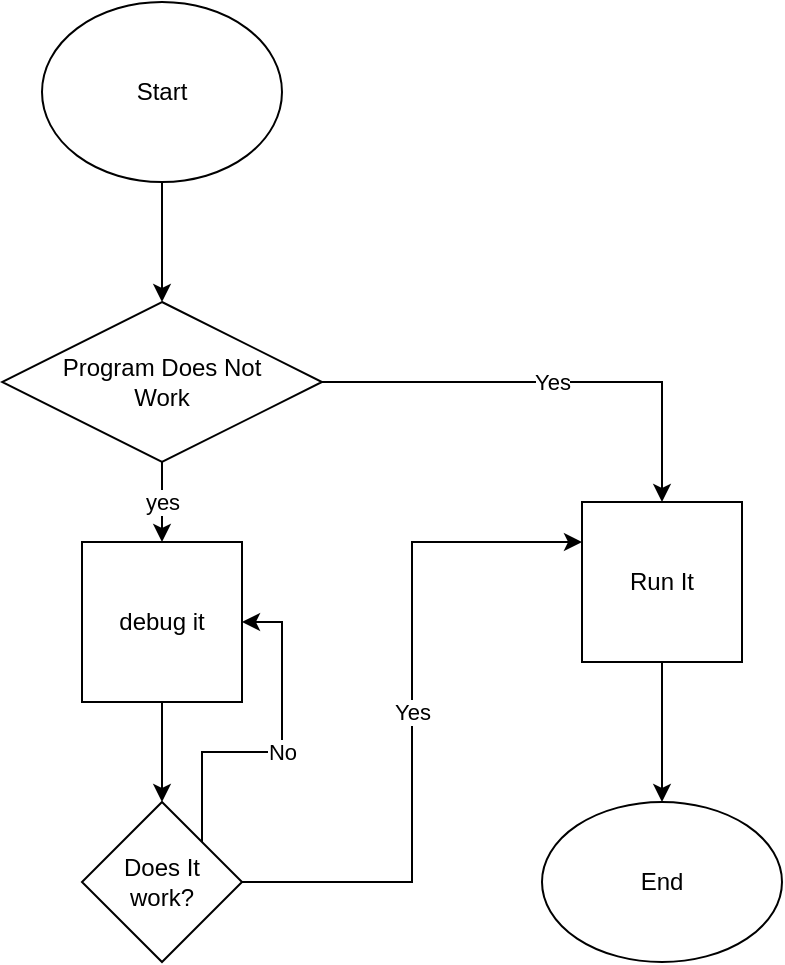 <mxfile version="14.4.4" type="github">
  <diagram id="C5RBs43oDa-KdzZeNtuy" name="Page-1">
    <mxGraphModel dx="868" dy="474" grid="1" gridSize="10" guides="1" tooltips="1" connect="1" arrows="1" fold="1" page="1" pageScale="1" pageWidth="1169" pageHeight="827" math="0" shadow="0">
      <root>
        <mxCell id="WIyWlLk6GJQsqaUBKTNV-0" />
        <mxCell id="WIyWlLk6GJQsqaUBKTNV-1" parent="WIyWlLk6GJQsqaUBKTNV-0" />
        <mxCell id="varcEexALoRR3PXCzrGx-5" style="edgeStyle=orthogonalEdgeStyle;rounded=0;orthogonalLoop=1;jettySize=auto;html=1;" edge="1" parent="WIyWlLk6GJQsqaUBKTNV-1" source="varcEexALoRR3PXCzrGx-1" target="varcEexALoRR3PXCzrGx-4">
          <mxGeometry relative="1" as="geometry">
            <Array as="points">
              <mxPoint x="400" y="500" />
              <mxPoint x="400" y="500" />
            </Array>
          </mxGeometry>
        </mxCell>
        <mxCell id="varcEexALoRR3PXCzrGx-1" value="Start" style="ellipse;whiteSpace=wrap;html=1;" vertex="1" parent="WIyWlLk6GJQsqaUBKTNV-1">
          <mxGeometry x="340" y="410" width="120" height="90" as="geometry" />
        </mxCell>
        <mxCell id="varcEexALoRR3PXCzrGx-7" value="yes" style="edgeStyle=orthogonalEdgeStyle;rounded=0;orthogonalLoop=1;jettySize=auto;html=1;" edge="1" parent="WIyWlLk6GJQsqaUBKTNV-1" source="varcEexALoRR3PXCzrGx-4" target="varcEexALoRR3PXCzrGx-6">
          <mxGeometry relative="1" as="geometry" />
        </mxCell>
        <mxCell id="varcEexALoRR3PXCzrGx-15" value="Yes" style="edgeStyle=orthogonalEdgeStyle;rounded=0;orthogonalLoop=1;jettySize=auto;html=1;entryX=0.5;entryY=0;entryDx=0;entryDy=0;" edge="1" parent="WIyWlLk6GJQsqaUBKTNV-1" source="varcEexALoRR3PXCzrGx-4" target="varcEexALoRR3PXCzrGx-16">
          <mxGeometry relative="1" as="geometry">
            <mxPoint x="680" y="610" as="targetPoint" />
          </mxGeometry>
        </mxCell>
        <mxCell id="varcEexALoRR3PXCzrGx-4" value="Program Does Not &lt;br&gt;Work" style="rhombus;whiteSpace=wrap;html=1;" vertex="1" parent="WIyWlLk6GJQsqaUBKTNV-1">
          <mxGeometry x="320" y="560" width="160" height="80" as="geometry" />
        </mxCell>
        <mxCell id="varcEexALoRR3PXCzrGx-12" style="edgeStyle=orthogonalEdgeStyle;rounded=0;orthogonalLoop=1;jettySize=auto;html=1;" edge="1" parent="WIyWlLk6GJQsqaUBKTNV-1" source="varcEexALoRR3PXCzrGx-6" target="varcEexALoRR3PXCzrGx-11">
          <mxGeometry relative="1" as="geometry" />
        </mxCell>
        <mxCell id="varcEexALoRR3PXCzrGx-6" value="debug it" style="whiteSpace=wrap;html=1;aspect=fixed;" vertex="1" parent="WIyWlLk6GJQsqaUBKTNV-1">
          <mxGeometry x="360" y="680" width="80" height="80" as="geometry" />
        </mxCell>
        <mxCell id="varcEexALoRR3PXCzrGx-10" value="End" style="ellipse;whiteSpace=wrap;html=1;" vertex="1" parent="WIyWlLk6GJQsqaUBKTNV-1">
          <mxGeometry x="590" y="810" width="120" height="80" as="geometry" />
        </mxCell>
        <mxCell id="varcEexALoRR3PXCzrGx-13" value="Yes" style="edgeStyle=orthogonalEdgeStyle;rounded=0;orthogonalLoop=1;jettySize=auto;html=1;entryX=0;entryY=0.25;entryDx=0;entryDy=0;" edge="1" parent="WIyWlLk6GJQsqaUBKTNV-1" source="varcEexALoRR3PXCzrGx-11" target="varcEexALoRR3PXCzrGx-16">
          <mxGeometry relative="1" as="geometry">
            <mxPoint x="560" y="710" as="targetPoint" />
          </mxGeometry>
        </mxCell>
        <mxCell id="varcEexALoRR3PXCzrGx-14" value="No" style="edgeStyle=orthogonalEdgeStyle;rounded=0;orthogonalLoop=1;jettySize=auto;html=1;exitX=1;exitY=0;exitDx=0;exitDy=0;entryX=1;entryY=0.5;entryDx=0;entryDy=0;" edge="1" parent="WIyWlLk6GJQsqaUBKTNV-1" source="varcEexALoRR3PXCzrGx-11" target="varcEexALoRR3PXCzrGx-6">
          <mxGeometry relative="1" as="geometry" />
        </mxCell>
        <mxCell id="varcEexALoRR3PXCzrGx-11" value="Does It &lt;br&gt;work?" style="rhombus;whiteSpace=wrap;html=1;" vertex="1" parent="WIyWlLk6GJQsqaUBKTNV-1">
          <mxGeometry x="360" y="810" width="80" height="80" as="geometry" />
        </mxCell>
        <mxCell id="varcEexALoRR3PXCzrGx-17" style="edgeStyle=orthogonalEdgeStyle;rounded=0;orthogonalLoop=1;jettySize=auto;html=1;" edge="1" parent="WIyWlLk6GJQsqaUBKTNV-1" source="varcEexALoRR3PXCzrGx-16" target="varcEexALoRR3PXCzrGx-10">
          <mxGeometry relative="1" as="geometry" />
        </mxCell>
        <mxCell id="varcEexALoRR3PXCzrGx-16" value="Run It" style="whiteSpace=wrap;html=1;aspect=fixed;" vertex="1" parent="WIyWlLk6GJQsqaUBKTNV-1">
          <mxGeometry x="610" y="660" width="80" height="80" as="geometry" />
        </mxCell>
      </root>
    </mxGraphModel>
  </diagram>
</mxfile>
